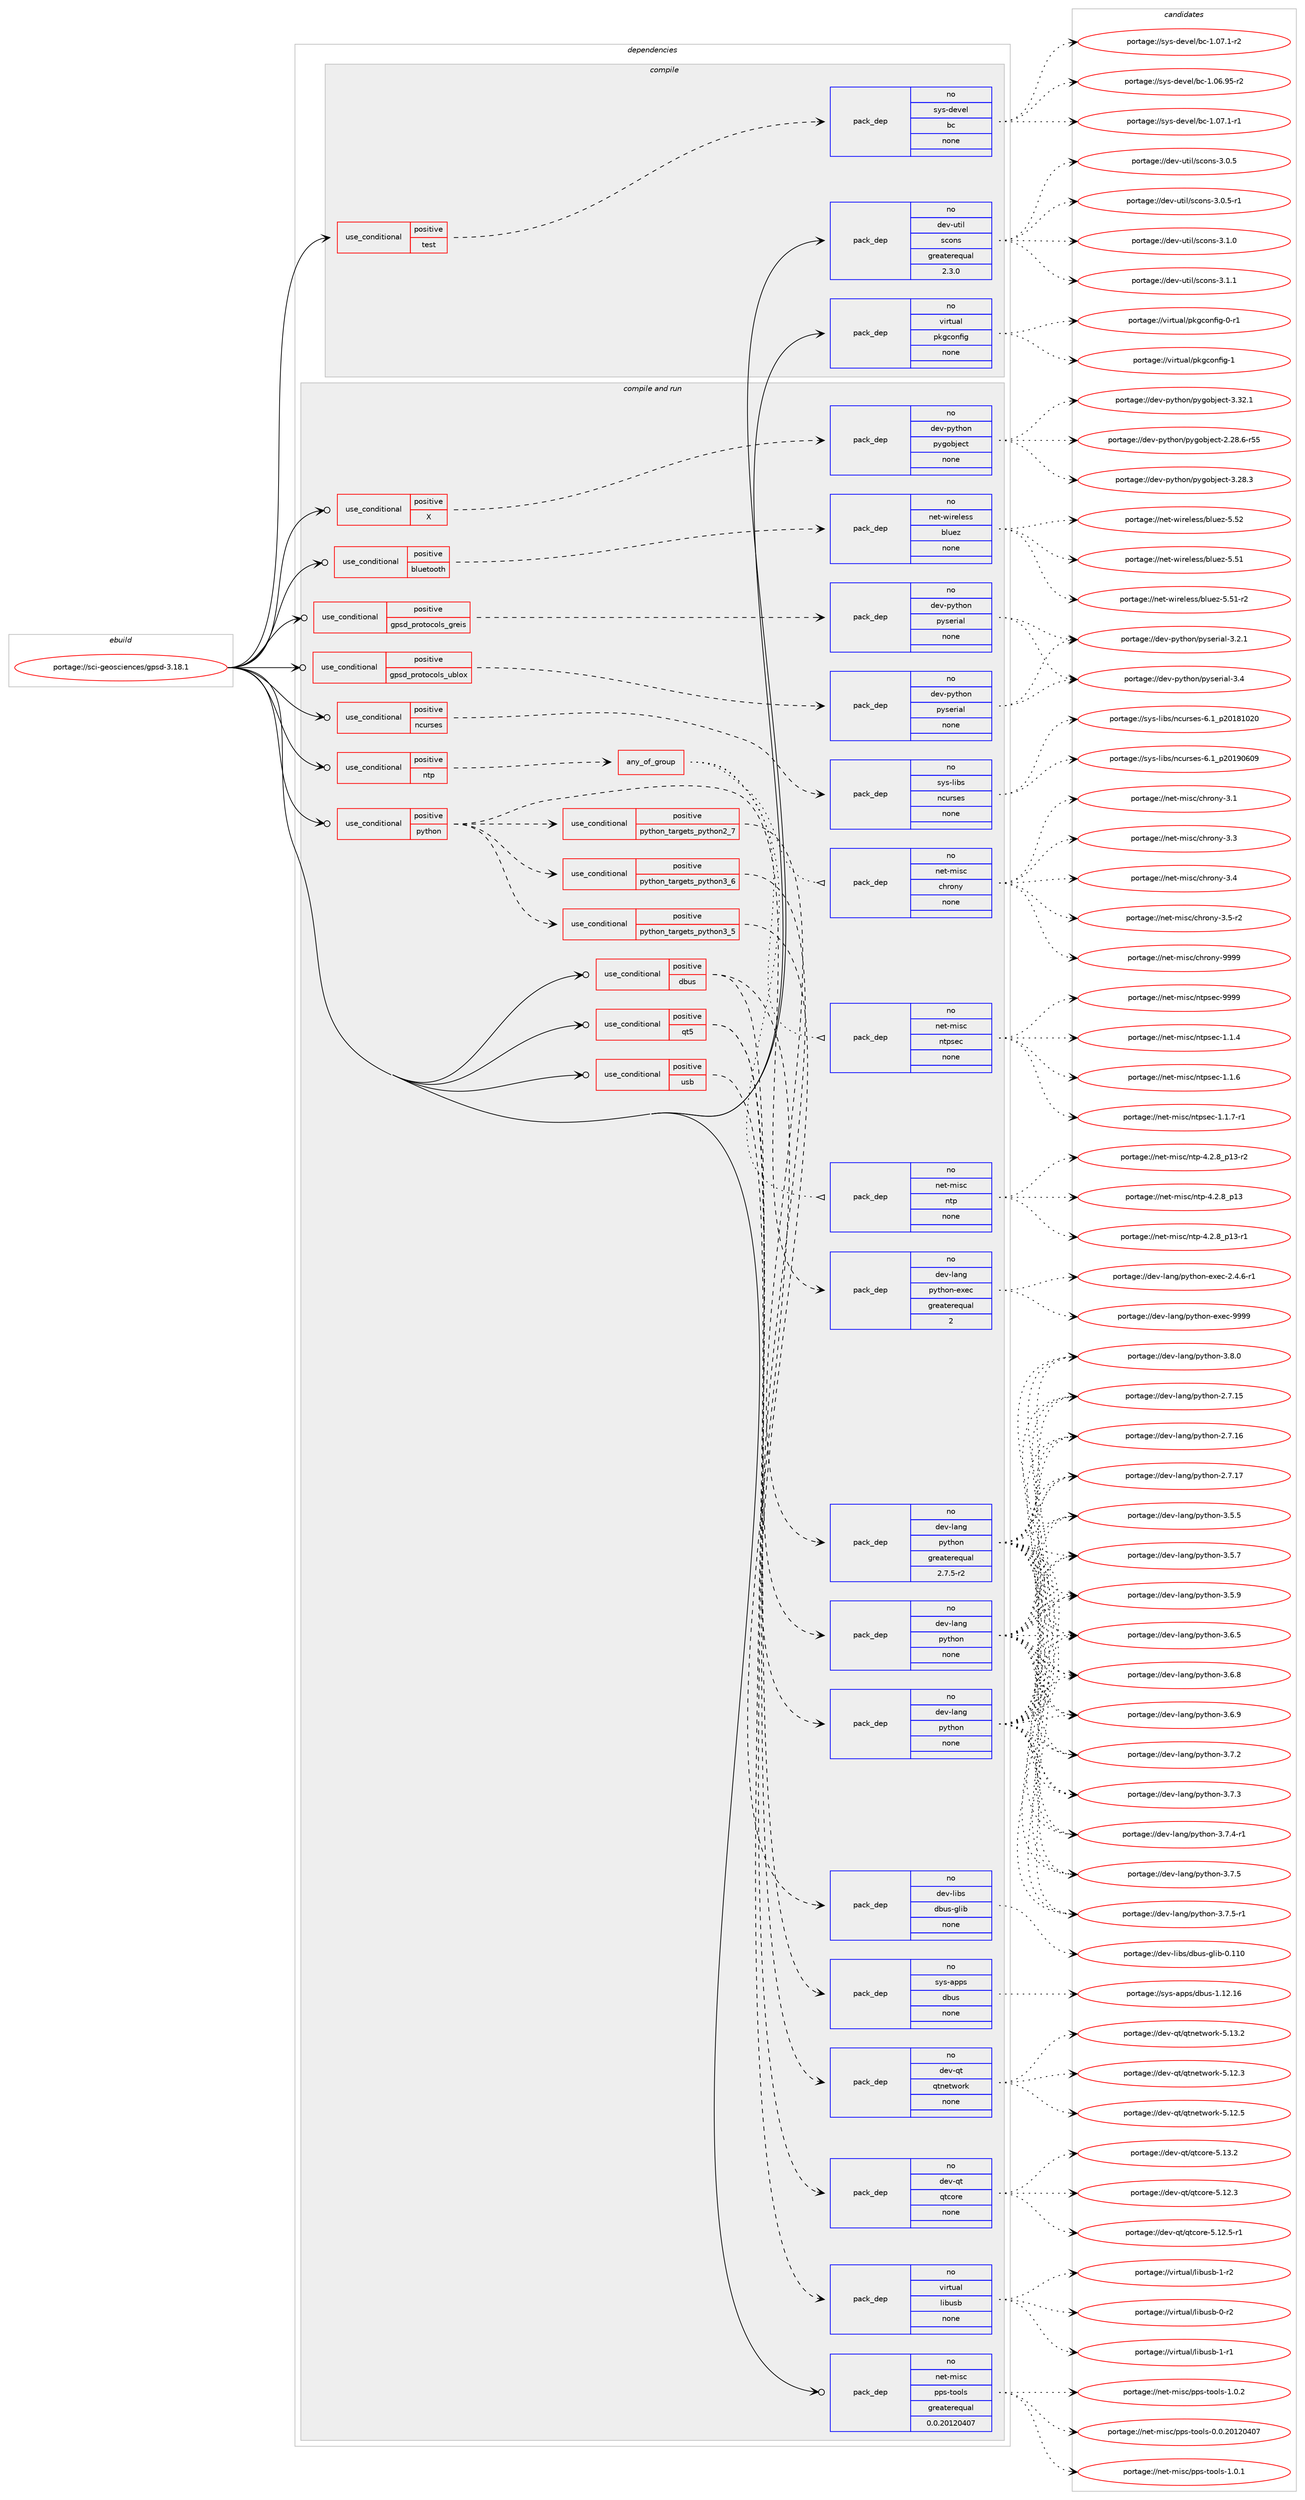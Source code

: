 digraph prolog {

# *************
# Graph options
# *************

newrank=true;
concentrate=true;
compound=true;
graph [rankdir=LR,fontname=Helvetica,fontsize=10,ranksep=1.5];#, ranksep=2.5, nodesep=0.2];
edge  [arrowhead=vee];
node  [fontname=Helvetica,fontsize=10];

# **********
# The ebuild
# **********

subgraph cluster_leftcol {
color=gray;
rank=same;
label=<<i>ebuild</i>>;
id [label="portage://sci-geosciences/gpsd-3.18.1", color=red, width=4, href="../sci-geosciences/gpsd-3.18.1.svg"];
}

# ****************
# The dependencies
# ****************

subgraph cluster_midcol {
color=gray;
label=<<i>dependencies</i>>;
subgraph cluster_compile {
fillcolor="#eeeeee";
style=filled;
label=<<i>compile</i>>;
subgraph cond95784 {
dependency386957 [label=<<TABLE BORDER="0" CELLBORDER="1" CELLSPACING="0" CELLPADDING="4"><TR><TD ROWSPAN="3" CELLPADDING="10">use_conditional</TD></TR><TR><TD>positive</TD></TR><TR><TD>test</TD></TR></TABLE>>, shape=none, color=red];
subgraph pack284604 {
dependency386958 [label=<<TABLE BORDER="0" CELLBORDER="1" CELLSPACING="0" CELLPADDING="4" WIDTH="220"><TR><TD ROWSPAN="6" CELLPADDING="30">pack_dep</TD></TR><TR><TD WIDTH="110">no</TD></TR><TR><TD>sys-devel</TD></TR><TR><TD>bc</TD></TR><TR><TD>none</TD></TR><TR><TD></TD></TR></TABLE>>, shape=none, color=blue];
}
dependency386957:e -> dependency386958:w [weight=20,style="dashed",arrowhead="vee"];
}
id:e -> dependency386957:w [weight=20,style="solid",arrowhead="vee"];
subgraph pack284605 {
dependency386959 [label=<<TABLE BORDER="0" CELLBORDER="1" CELLSPACING="0" CELLPADDING="4" WIDTH="220"><TR><TD ROWSPAN="6" CELLPADDING="30">pack_dep</TD></TR><TR><TD WIDTH="110">no</TD></TR><TR><TD>dev-util</TD></TR><TR><TD>scons</TD></TR><TR><TD>greaterequal</TD></TR><TR><TD>2.3.0</TD></TR></TABLE>>, shape=none, color=blue];
}
id:e -> dependency386959:w [weight=20,style="solid",arrowhead="vee"];
subgraph pack284606 {
dependency386960 [label=<<TABLE BORDER="0" CELLBORDER="1" CELLSPACING="0" CELLPADDING="4" WIDTH="220"><TR><TD ROWSPAN="6" CELLPADDING="30">pack_dep</TD></TR><TR><TD WIDTH="110">no</TD></TR><TR><TD>virtual</TD></TR><TR><TD>pkgconfig</TD></TR><TR><TD>none</TD></TR><TR><TD></TD></TR></TABLE>>, shape=none, color=blue];
}
id:e -> dependency386960:w [weight=20,style="solid",arrowhead="vee"];
}
subgraph cluster_compileandrun {
fillcolor="#eeeeee";
style=filled;
label=<<i>compile and run</i>>;
subgraph cond95785 {
dependency386961 [label=<<TABLE BORDER="0" CELLBORDER="1" CELLSPACING="0" CELLPADDING="4"><TR><TD ROWSPAN="3" CELLPADDING="10">use_conditional</TD></TR><TR><TD>positive</TD></TR><TR><TD>X</TD></TR></TABLE>>, shape=none, color=red];
subgraph pack284607 {
dependency386962 [label=<<TABLE BORDER="0" CELLBORDER="1" CELLSPACING="0" CELLPADDING="4" WIDTH="220"><TR><TD ROWSPAN="6" CELLPADDING="30">pack_dep</TD></TR><TR><TD WIDTH="110">no</TD></TR><TR><TD>dev-python</TD></TR><TR><TD>pygobject</TD></TR><TR><TD>none</TD></TR><TR><TD></TD></TR></TABLE>>, shape=none, color=blue];
}
dependency386961:e -> dependency386962:w [weight=20,style="dashed",arrowhead="vee"];
}
id:e -> dependency386961:w [weight=20,style="solid",arrowhead="odotvee"];
subgraph cond95786 {
dependency386963 [label=<<TABLE BORDER="0" CELLBORDER="1" CELLSPACING="0" CELLPADDING="4"><TR><TD ROWSPAN="3" CELLPADDING="10">use_conditional</TD></TR><TR><TD>positive</TD></TR><TR><TD>bluetooth</TD></TR></TABLE>>, shape=none, color=red];
subgraph pack284608 {
dependency386964 [label=<<TABLE BORDER="0" CELLBORDER="1" CELLSPACING="0" CELLPADDING="4" WIDTH="220"><TR><TD ROWSPAN="6" CELLPADDING="30">pack_dep</TD></TR><TR><TD WIDTH="110">no</TD></TR><TR><TD>net-wireless</TD></TR><TR><TD>bluez</TD></TR><TR><TD>none</TD></TR><TR><TD></TD></TR></TABLE>>, shape=none, color=blue];
}
dependency386963:e -> dependency386964:w [weight=20,style="dashed",arrowhead="vee"];
}
id:e -> dependency386963:w [weight=20,style="solid",arrowhead="odotvee"];
subgraph cond95787 {
dependency386965 [label=<<TABLE BORDER="0" CELLBORDER="1" CELLSPACING="0" CELLPADDING="4"><TR><TD ROWSPAN="3" CELLPADDING="10">use_conditional</TD></TR><TR><TD>positive</TD></TR><TR><TD>dbus</TD></TR></TABLE>>, shape=none, color=red];
subgraph pack284609 {
dependency386966 [label=<<TABLE BORDER="0" CELLBORDER="1" CELLSPACING="0" CELLPADDING="4" WIDTH="220"><TR><TD ROWSPAN="6" CELLPADDING="30">pack_dep</TD></TR><TR><TD WIDTH="110">no</TD></TR><TR><TD>sys-apps</TD></TR><TR><TD>dbus</TD></TR><TR><TD>none</TD></TR><TR><TD></TD></TR></TABLE>>, shape=none, color=blue];
}
dependency386965:e -> dependency386966:w [weight=20,style="dashed",arrowhead="vee"];
subgraph pack284610 {
dependency386967 [label=<<TABLE BORDER="0" CELLBORDER="1" CELLSPACING="0" CELLPADDING="4" WIDTH="220"><TR><TD ROWSPAN="6" CELLPADDING="30">pack_dep</TD></TR><TR><TD WIDTH="110">no</TD></TR><TR><TD>dev-libs</TD></TR><TR><TD>dbus-glib</TD></TR><TR><TD>none</TD></TR><TR><TD></TD></TR></TABLE>>, shape=none, color=blue];
}
dependency386965:e -> dependency386967:w [weight=20,style="dashed",arrowhead="vee"];
}
id:e -> dependency386965:w [weight=20,style="solid",arrowhead="odotvee"];
subgraph cond95788 {
dependency386968 [label=<<TABLE BORDER="0" CELLBORDER="1" CELLSPACING="0" CELLPADDING="4"><TR><TD ROWSPAN="3" CELLPADDING="10">use_conditional</TD></TR><TR><TD>positive</TD></TR><TR><TD>gpsd_protocols_greis</TD></TR></TABLE>>, shape=none, color=red];
subgraph pack284611 {
dependency386969 [label=<<TABLE BORDER="0" CELLBORDER="1" CELLSPACING="0" CELLPADDING="4" WIDTH="220"><TR><TD ROWSPAN="6" CELLPADDING="30">pack_dep</TD></TR><TR><TD WIDTH="110">no</TD></TR><TR><TD>dev-python</TD></TR><TR><TD>pyserial</TD></TR><TR><TD>none</TD></TR><TR><TD></TD></TR></TABLE>>, shape=none, color=blue];
}
dependency386968:e -> dependency386969:w [weight=20,style="dashed",arrowhead="vee"];
}
id:e -> dependency386968:w [weight=20,style="solid",arrowhead="odotvee"];
subgraph cond95789 {
dependency386970 [label=<<TABLE BORDER="0" CELLBORDER="1" CELLSPACING="0" CELLPADDING="4"><TR><TD ROWSPAN="3" CELLPADDING="10">use_conditional</TD></TR><TR><TD>positive</TD></TR><TR><TD>gpsd_protocols_ublox</TD></TR></TABLE>>, shape=none, color=red];
subgraph pack284612 {
dependency386971 [label=<<TABLE BORDER="0" CELLBORDER="1" CELLSPACING="0" CELLPADDING="4" WIDTH="220"><TR><TD ROWSPAN="6" CELLPADDING="30">pack_dep</TD></TR><TR><TD WIDTH="110">no</TD></TR><TR><TD>dev-python</TD></TR><TR><TD>pyserial</TD></TR><TR><TD>none</TD></TR><TR><TD></TD></TR></TABLE>>, shape=none, color=blue];
}
dependency386970:e -> dependency386971:w [weight=20,style="dashed",arrowhead="vee"];
}
id:e -> dependency386970:w [weight=20,style="solid",arrowhead="odotvee"];
subgraph cond95790 {
dependency386972 [label=<<TABLE BORDER="0" CELLBORDER="1" CELLSPACING="0" CELLPADDING="4"><TR><TD ROWSPAN="3" CELLPADDING="10">use_conditional</TD></TR><TR><TD>positive</TD></TR><TR><TD>ncurses</TD></TR></TABLE>>, shape=none, color=red];
subgraph pack284613 {
dependency386973 [label=<<TABLE BORDER="0" CELLBORDER="1" CELLSPACING="0" CELLPADDING="4" WIDTH="220"><TR><TD ROWSPAN="6" CELLPADDING="30">pack_dep</TD></TR><TR><TD WIDTH="110">no</TD></TR><TR><TD>sys-libs</TD></TR><TR><TD>ncurses</TD></TR><TR><TD>none</TD></TR><TR><TD></TD></TR></TABLE>>, shape=none, color=blue];
}
dependency386972:e -> dependency386973:w [weight=20,style="dashed",arrowhead="vee"];
}
id:e -> dependency386972:w [weight=20,style="solid",arrowhead="odotvee"];
subgraph cond95791 {
dependency386974 [label=<<TABLE BORDER="0" CELLBORDER="1" CELLSPACING="0" CELLPADDING="4"><TR><TD ROWSPAN="3" CELLPADDING="10">use_conditional</TD></TR><TR><TD>positive</TD></TR><TR><TD>ntp</TD></TR></TABLE>>, shape=none, color=red];
subgraph any6365 {
dependency386975 [label=<<TABLE BORDER="0" CELLBORDER="1" CELLSPACING="0" CELLPADDING="4"><TR><TD CELLPADDING="10">any_of_group</TD></TR></TABLE>>, shape=none, color=red];subgraph pack284614 {
dependency386976 [label=<<TABLE BORDER="0" CELLBORDER="1" CELLSPACING="0" CELLPADDING="4" WIDTH="220"><TR><TD ROWSPAN="6" CELLPADDING="30">pack_dep</TD></TR><TR><TD WIDTH="110">no</TD></TR><TR><TD>net-misc</TD></TR><TR><TD>ntp</TD></TR><TR><TD>none</TD></TR><TR><TD></TD></TR></TABLE>>, shape=none, color=blue];
}
dependency386975:e -> dependency386976:w [weight=20,style="dotted",arrowhead="oinv"];
subgraph pack284615 {
dependency386977 [label=<<TABLE BORDER="0" CELLBORDER="1" CELLSPACING="0" CELLPADDING="4" WIDTH="220"><TR><TD ROWSPAN="6" CELLPADDING="30">pack_dep</TD></TR><TR><TD WIDTH="110">no</TD></TR><TR><TD>net-misc</TD></TR><TR><TD>ntpsec</TD></TR><TR><TD>none</TD></TR><TR><TD></TD></TR></TABLE>>, shape=none, color=blue];
}
dependency386975:e -> dependency386977:w [weight=20,style="dotted",arrowhead="oinv"];
subgraph pack284616 {
dependency386978 [label=<<TABLE BORDER="0" CELLBORDER="1" CELLSPACING="0" CELLPADDING="4" WIDTH="220"><TR><TD ROWSPAN="6" CELLPADDING="30">pack_dep</TD></TR><TR><TD WIDTH="110">no</TD></TR><TR><TD>net-misc</TD></TR><TR><TD>chrony</TD></TR><TR><TD>none</TD></TR><TR><TD></TD></TR></TABLE>>, shape=none, color=blue];
}
dependency386975:e -> dependency386978:w [weight=20,style="dotted",arrowhead="oinv"];
}
dependency386974:e -> dependency386975:w [weight=20,style="dashed",arrowhead="vee"];
}
id:e -> dependency386974:w [weight=20,style="solid",arrowhead="odotvee"];
subgraph cond95792 {
dependency386979 [label=<<TABLE BORDER="0" CELLBORDER="1" CELLSPACING="0" CELLPADDING="4"><TR><TD ROWSPAN="3" CELLPADDING="10">use_conditional</TD></TR><TR><TD>positive</TD></TR><TR><TD>python</TD></TR></TABLE>>, shape=none, color=red];
subgraph cond95793 {
dependency386980 [label=<<TABLE BORDER="0" CELLBORDER="1" CELLSPACING="0" CELLPADDING="4"><TR><TD ROWSPAN="3" CELLPADDING="10">use_conditional</TD></TR><TR><TD>positive</TD></TR><TR><TD>python_targets_python2_7</TD></TR></TABLE>>, shape=none, color=red];
subgraph pack284617 {
dependency386981 [label=<<TABLE BORDER="0" CELLBORDER="1" CELLSPACING="0" CELLPADDING="4" WIDTH="220"><TR><TD ROWSPAN="6" CELLPADDING="30">pack_dep</TD></TR><TR><TD WIDTH="110">no</TD></TR><TR><TD>dev-lang</TD></TR><TR><TD>python</TD></TR><TR><TD>greaterequal</TD></TR><TR><TD>2.7.5-r2</TD></TR></TABLE>>, shape=none, color=blue];
}
dependency386980:e -> dependency386981:w [weight=20,style="dashed",arrowhead="vee"];
}
dependency386979:e -> dependency386980:w [weight=20,style="dashed",arrowhead="vee"];
subgraph cond95794 {
dependency386982 [label=<<TABLE BORDER="0" CELLBORDER="1" CELLSPACING="0" CELLPADDING="4"><TR><TD ROWSPAN="3" CELLPADDING="10">use_conditional</TD></TR><TR><TD>positive</TD></TR><TR><TD>python_targets_python3_5</TD></TR></TABLE>>, shape=none, color=red];
subgraph pack284618 {
dependency386983 [label=<<TABLE BORDER="0" CELLBORDER="1" CELLSPACING="0" CELLPADDING="4" WIDTH="220"><TR><TD ROWSPAN="6" CELLPADDING="30">pack_dep</TD></TR><TR><TD WIDTH="110">no</TD></TR><TR><TD>dev-lang</TD></TR><TR><TD>python</TD></TR><TR><TD>none</TD></TR><TR><TD></TD></TR></TABLE>>, shape=none, color=blue];
}
dependency386982:e -> dependency386983:w [weight=20,style="dashed",arrowhead="vee"];
}
dependency386979:e -> dependency386982:w [weight=20,style="dashed",arrowhead="vee"];
subgraph cond95795 {
dependency386984 [label=<<TABLE BORDER="0" CELLBORDER="1" CELLSPACING="0" CELLPADDING="4"><TR><TD ROWSPAN="3" CELLPADDING="10">use_conditional</TD></TR><TR><TD>positive</TD></TR><TR><TD>python_targets_python3_6</TD></TR></TABLE>>, shape=none, color=red];
subgraph pack284619 {
dependency386985 [label=<<TABLE BORDER="0" CELLBORDER="1" CELLSPACING="0" CELLPADDING="4" WIDTH="220"><TR><TD ROWSPAN="6" CELLPADDING="30">pack_dep</TD></TR><TR><TD WIDTH="110">no</TD></TR><TR><TD>dev-lang</TD></TR><TR><TD>python</TD></TR><TR><TD>none</TD></TR><TR><TD></TD></TR></TABLE>>, shape=none, color=blue];
}
dependency386984:e -> dependency386985:w [weight=20,style="dashed",arrowhead="vee"];
}
dependency386979:e -> dependency386984:w [weight=20,style="dashed",arrowhead="vee"];
subgraph pack284620 {
dependency386986 [label=<<TABLE BORDER="0" CELLBORDER="1" CELLSPACING="0" CELLPADDING="4" WIDTH="220"><TR><TD ROWSPAN="6" CELLPADDING="30">pack_dep</TD></TR><TR><TD WIDTH="110">no</TD></TR><TR><TD>dev-lang</TD></TR><TR><TD>python-exec</TD></TR><TR><TD>greaterequal</TD></TR><TR><TD>2</TD></TR></TABLE>>, shape=none, color=blue];
}
dependency386979:e -> dependency386986:w [weight=20,style="dashed",arrowhead="vee"];
}
id:e -> dependency386979:w [weight=20,style="solid",arrowhead="odotvee"];
subgraph cond95796 {
dependency386987 [label=<<TABLE BORDER="0" CELLBORDER="1" CELLSPACING="0" CELLPADDING="4"><TR><TD ROWSPAN="3" CELLPADDING="10">use_conditional</TD></TR><TR><TD>positive</TD></TR><TR><TD>qt5</TD></TR></TABLE>>, shape=none, color=red];
subgraph pack284621 {
dependency386988 [label=<<TABLE BORDER="0" CELLBORDER="1" CELLSPACING="0" CELLPADDING="4" WIDTH="220"><TR><TD ROWSPAN="6" CELLPADDING="30">pack_dep</TD></TR><TR><TD WIDTH="110">no</TD></TR><TR><TD>dev-qt</TD></TR><TR><TD>qtcore</TD></TR><TR><TD>none</TD></TR><TR><TD></TD></TR></TABLE>>, shape=none, color=blue];
}
dependency386987:e -> dependency386988:w [weight=20,style="dashed",arrowhead="vee"];
subgraph pack284622 {
dependency386989 [label=<<TABLE BORDER="0" CELLBORDER="1" CELLSPACING="0" CELLPADDING="4" WIDTH="220"><TR><TD ROWSPAN="6" CELLPADDING="30">pack_dep</TD></TR><TR><TD WIDTH="110">no</TD></TR><TR><TD>dev-qt</TD></TR><TR><TD>qtnetwork</TD></TR><TR><TD>none</TD></TR><TR><TD></TD></TR></TABLE>>, shape=none, color=blue];
}
dependency386987:e -> dependency386989:w [weight=20,style="dashed",arrowhead="vee"];
}
id:e -> dependency386987:w [weight=20,style="solid",arrowhead="odotvee"];
subgraph cond95797 {
dependency386990 [label=<<TABLE BORDER="0" CELLBORDER="1" CELLSPACING="0" CELLPADDING="4"><TR><TD ROWSPAN="3" CELLPADDING="10">use_conditional</TD></TR><TR><TD>positive</TD></TR><TR><TD>usb</TD></TR></TABLE>>, shape=none, color=red];
subgraph pack284623 {
dependency386991 [label=<<TABLE BORDER="0" CELLBORDER="1" CELLSPACING="0" CELLPADDING="4" WIDTH="220"><TR><TD ROWSPAN="6" CELLPADDING="30">pack_dep</TD></TR><TR><TD WIDTH="110">no</TD></TR><TR><TD>virtual</TD></TR><TR><TD>libusb</TD></TR><TR><TD>none</TD></TR><TR><TD></TD></TR></TABLE>>, shape=none, color=blue];
}
dependency386990:e -> dependency386991:w [weight=20,style="dashed",arrowhead="vee"];
}
id:e -> dependency386990:w [weight=20,style="solid",arrowhead="odotvee"];
subgraph pack284624 {
dependency386992 [label=<<TABLE BORDER="0" CELLBORDER="1" CELLSPACING="0" CELLPADDING="4" WIDTH="220"><TR><TD ROWSPAN="6" CELLPADDING="30">pack_dep</TD></TR><TR><TD WIDTH="110">no</TD></TR><TR><TD>net-misc</TD></TR><TR><TD>pps-tools</TD></TR><TR><TD>greaterequal</TD></TR><TR><TD>0.0.20120407</TD></TR></TABLE>>, shape=none, color=blue];
}
id:e -> dependency386992:w [weight=20,style="solid",arrowhead="odotvee"];
}
subgraph cluster_run {
fillcolor="#eeeeee";
style=filled;
label=<<i>run</i>>;
}
}

# **************
# The candidates
# **************

subgraph cluster_choices {
rank=same;
color=gray;
label=<<i>candidates</i>>;

subgraph choice284604 {
color=black;
nodesep=1;
choiceportage1151211154510010111810110847989945494648544657534511450 [label="portage://sys-devel/bc-1.06.95-r2", color=red, width=4,href="../sys-devel/bc-1.06.95-r2.svg"];
choiceportage11512111545100101118101108479899454946485546494511449 [label="portage://sys-devel/bc-1.07.1-r1", color=red, width=4,href="../sys-devel/bc-1.07.1-r1.svg"];
choiceportage11512111545100101118101108479899454946485546494511450 [label="portage://sys-devel/bc-1.07.1-r2", color=red, width=4,href="../sys-devel/bc-1.07.1-r2.svg"];
dependency386958:e -> choiceportage1151211154510010111810110847989945494648544657534511450:w [style=dotted,weight="100"];
dependency386958:e -> choiceportage11512111545100101118101108479899454946485546494511449:w [style=dotted,weight="100"];
dependency386958:e -> choiceportage11512111545100101118101108479899454946485546494511450:w [style=dotted,weight="100"];
}
subgraph choice284605 {
color=black;
nodesep=1;
choiceportage100101118451171161051084711599111110115455146484653 [label="portage://dev-util/scons-3.0.5", color=red, width=4,href="../dev-util/scons-3.0.5.svg"];
choiceportage1001011184511711610510847115991111101154551464846534511449 [label="portage://dev-util/scons-3.0.5-r1", color=red, width=4,href="../dev-util/scons-3.0.5-r1.svg"];
choiceportage100101118451171161051084711599111110115455146494648 [label="portage://dev-util/scons-3.1.0", color=red, width=4,href="../dev-util/scons-3.1.0.svg"];
choiceportage100101118451171161051084711599111110115455146494649 [label="portage://dev-util/scons-3.1.1", color=red, width=4,href="../dev-util/scons-3.1.1.svg"];
dependency386959:e -> choiceportage100101118451171161051084711599111110115455146484653:w [style=dotted,weight="100"];
dependency386959:e -> choiceportage1001011184511711610510847115991111101154551464846534511449:w [style=dotted,weight="100"];
dependency386959:e -> choiceportage100101118451171161051084711599111110115455146494648:w [style=dotted,weight="100"];
dependency386959:e -> choiceportage100101118451171161051084711599111110115455146494649:w [style=dotted,weight="100"];
}
subgraph choice284606 {
color=black;
nodesep=1;
choiceportage11810511411611797108471121071039911111010210510345484511449 [label="portage://virtual/pkgconfig-0-r1", color=red, width=4,href="../virtual/pkgconfig-0-r1.svg"];
choiceportage1181051141161179710847112107103991111101021051034549 [label="portage://virtual/pkgconfig-1", color=red, width=4,href="../virtual/pkgconfig-1.svg"];
dependency386960:e -> choiceportage11810511411611797108471121071039911111010210510345484511449:w [style=dotted,weight="100"];
dependency386960:e -> choiceportage1181051141161179710847112107103991111101021051034549:w [style=dotted,weight="100"];
}
subgraph choice284607 {
color=black;
nodesep=1;
choiceportage1001011184511212111610411111047112121103111981061019911645504650564654451145353 [label="portage://dev-python/pygobject-2.28.6-r55", color=red, width=4,href="../dev-python/pygobject-2.28.6-r55.svg"];
choiceportage1001011184511212111610411111047112121103111981061019911645514650564651 [label="portage://dev-python/pygobject-3.28.3", color=red, width=4,href="../dev-python/pygobject-3.28.3.svg"];
choiceportage1001011184511212111610411111047112121103111981061019911645514651504649 [label="portage://dev-python/pygobject-3.32.1", color=red, width=4,href="../dev-python/pygobject-3.32.1.svg"];
dependency386962:e -> choiceportage1001011184511212111610411111047112121103111981061019911645504650564654451145353:w [style=dotted,weight="100"];
dependency386962:e -> choiceportage1001011184511212111610411111047112121103111981061019911645514650564651:w [style=dotted,weight="100"];
dependency386962:e -> choiceportage1001011184511212111610411111047112121103111981061019911645514651504649:w [style=dotted,weight="100"];
}
subgraph choice284608 {
color=black;
nodesep=1;
choiceportage1101011164511910511410110810111511547981081171011224553465349 [label="portage://net-wireless/bluez-5.51", color=red, width=4,href="../net-wireless/bluez-5.51.svg"];
choiceportage11010111645119105114101108101115115479810811710112245534653494511450 [label="portage://net-wireless/bluez-5.51-r2", color=red, width=4,href="../net-wireless/bluez-5.51-r2.svg"];
choiceportage1101011164511910511410110810111511547981081171011224553465350 [label="portage://net-wireless/bluez-5.52", color=red, width=4,href="../net-wireless/bluez-5.52.svg"];
dependency386964:e -> choiceportage1101011164511910511410110810111511547981081171011224553465349:w [style=dotted,weight="100"];
dependency386964:e -> choiceportage11010111645119105114101108101115115479810811710112245534653494511450:w [style=dotted,weight="100"];
dependency386964:e -> choiceportage1101011164511910511410110810111511547981081171011224553465350:w [style=dotted,weight="100"];
}
subgraph choice284609 {
color=black;
nodesep=1;
choiceportage115121115459711211211547100981171154549464950464954 [label="portage://sys-apps/dbus-1.12.16", color=red, width=4,href="../sys-apps/dbus-1.12.16.svg"];
dependency386966:e -> choiceportage115121115459711211211547100981171154549464950464954:w [style=dotted,weight="100"];
}
subgraph choice284610 {
color=black;
nodesep=1;
choiceportage100101118451081059811547100981171154510310810598454846494948 [label="portage://dev-libs/dbus-glib-0.110", color=red, width=4,href="../dev-libs/dbus-glib-0.110.svg"];
dependency386967:e -> choiceportage100101118451081059811547100981171154510310810598454846494948:w [style=dotted,weight="100"];
}
subgraph choice284611 {
color=black;
nodesep=1;
choiceportage100101118451121211161041111104711212111510111410597108455146504649 [label="portage://dev-python/pyserial-3.2.1", color=red, width=4,href="../dev-python/pyserial-3.2.1.svg"];
choiceportage10010111845112121116104111110471121211151011141059710845514652 [label="portage://dev-python/pyserial-3.4", color=red, width=4,href="../dev-python/pyserial-3.4.svg"];
dependency386969:e -> choiceportage100101118451121211161041111104711212111510111410597108455146504649:w [style=dotted,weight="100"];
dependency386969:e -> choiceportage10010111845112121116104111110471121211151011141059710845514652:w [style=dotted,weight="100"];
}
subgraph choice284612 {
color=black;
nodesep=1;
choiceportage100101118451121211161041111104711212111510111410597108455146504649 [label="portage://dev-python/pyserial-3.2.1", color=red, width=4,href="../dev-python/pyserial-3.2.1.svg"];
choiceportage10010111845112121116104111110471121211151011141059710845514652 [label="portage://dev-python/pyserial-3.4", color=red, width=4,href="../dev-python/pyserial-3.4.svg"];
dependency386971:e -> choiceportage100101118451121211161041111104711212111510111410597108455146504649:w [style=dotted,weight="100"];
dependency386971:e -> choiceportage10010111845112121116104111110471121211151011141059710845514652:w [style=dotted,weight="100"];
}
subgraph choice284613 {
color=black;
nodesep=1;
choiceportage1151211154510810598115471109911711411510111545544649951125048495649485048 [label="portage://sys-libs/ncurses-6.1_p20181020", color=red, width=4,href="../sys-libs/ncurses-6.1_p20181020.svg"];
choiceportage1151211154510810598115471109911711411510111545544649951125048495748544857 [label="portage://sys-libs/ncurses-6.1_p20190609", color=red, width=4,href="../sys-libs/ncurses-6.1_p20190609.svg"];
dependency386973:e -> choiceportage1151211154510810598115471109911711411510111545544649951125048495649485048:w [style=dotted,weight="100"];
dependency386973:e -> choiceportage1151211154510810598115471109911711411510111545544649951125048495748544857:w [style=dotted,weight="100"];
}
subgraph choice284614 {
color=black;
nodesep=1;
choiceportage110101116451091051159947110116112455246504656951124951 [label="portage://net-misc/ntp-4.2.8_p13", color=red, width=4,href="../net-misc/ntp-4.2.8_p13.svg"];
choiceportage1101011164510910511599471101161124552465046569511249514511449 [label="portage://net-misc/ntp-4.2.8_p13-r1", color=red, width=4,href="../net-misc/ntp-4.2.8_p13-r1.svg"];
choiceportage1101011164510910511599471101161124552465046569511249514511450 [label="portage://net-misc/ntp-4.2.8_p13-r2", color=red, width=4,href="../net-misc/ntp-4.2.8_p13-r2.svg"];
dependency386976:e -> choiceportage110101116451091051159947110116112455246504656951124951:w [style=dotted,weight="100"];
dependency386976:e -> choiceportage1101011164510910511599471101161124552465046569511249514511449:w [style=dotted,weight="100"];
dependency386976:e -> choiceportage1101011164510910511599471101161124552465046569511249514511450:w [style=dotted,weight="100"];
}
subgraph choice284615 {
color=black;
nodesep=1;
choiceportage11010111645109105115994711011611211510199454946494652 [label="portage://net-misc/ntpsec-1.1.4", color=red, width=4,href="../net-misc/ntpsec-1.1.4.svg"];
choiceportage11010111645109105115994711011611211510199454946494654 [label="portage://net-misc/ntpsec-1.1.6", color=red, width=4,href="../net-misc/ntpsec-1.1.6.svg"];
choiceportage110101116451091051159947110116112115101994549464946554511449 [label="portage://net-misc/ntpsec-1.1.7-r1", color=red, width=4,href="../net-misc/ntpsec-1.1.7-r1.svg"];
choiceportage110101116451091051159947110116112115101994557575757 [label="portage://net-misc/ntpsec-9999", color=red, width=4,href="../net-misc/ntpsec-9999.svg"];
dependency386977:e -> choiceportage11010111645109105115994711011611211510199454946494652:w [style=dotted,weight="100"];
dependency386977:e -> choiceportage11010111645109105115994711011611211510199454946494654:w [style=dotted,weight="100"];
dependency386977:e -> choiceportage110101116451091051159947110116112115101994549464946554511449:w [style=dotted,weight="100"];
dependency386977:e -> choiceportage110101116451091051159947110116112115101994557575757:w [style=dotted,weight="100"];
}
subgraph choice284616 {
color=black;
nodesep=1;
choiceportage1101011164510910511599479910411411111012145514649 [label="portage://net-misc/chrony-3.1", color=red, width=4,href="../net-misc/chrony-3.1.svg"];
choiceportage1101011164510910511599479910411411111012145514651 [label="portage://net-misc/chrony-3.3", color=red, width=4,href="../net-misc/chrony-3.3.svg"];
choiceportage1101011164510910511599479910411411111012145514652 [label="portage://net-misc/chrony-3.4", color=red, width=4,href="../net-misc/chrony-3.4.svg"];
choiceportage11010111645109105115994799104114111110121455146534511450 [label="portage://net-misc/chrony-3.5-r2", color=red, width=4,href="../net-misc/chrony-3.5-r2.svg"];
choiceportage110101116451091051159947991041141111101214557575757 [label="portage://net-misc/chrony-9999", color=red, width=4,href="../net-misc/chrony-9999.svg"];
dependency386978:e -> choiceportage1101011164510910511599479910411411111012145514649:w [style=dotted,weight="100"];
dependency386978:e -> choiceportage1101011164510910511599479910411411111012145514651:w [style=dotted,weight="100"];
dependency386978:e -> choiceportage1101011164510910511599479910411411111012145514652:w [style=dotted,weight="100"];
dependency386978:e -> choiceportage11010111645109105115994799104114111110121455146534511450:w [style=dotted,weight="100"];
dependency386978:e -> choiceportage110101116451091051159947991041141111101214557575757:w [style=dotted,weight="100"];
}
subgraph choice284617 {
color=black;
nodesep=1;
choiceportage10010111845108971101034711212111610411111045504655464953 [label="portage://dev-lang/python-2.7.15", color=red, width=4,href="../dev-lang/python-2.7.15.svg"];
choiceportage10010111845108971101034711212111610411111045504655464954 [label="portage://dev-lang/python-2.7.16", color=red, width=4,href="../dev-lang/python-2.7.16.svg"];
choiceportage10010111845108971101034711212111610411111045504655464955 [label="portage://dev-lang/python-2.7.17", color=red, width=4,href="../dev-lang/python-2.7.17.svg"];
choiceportage100101118451089711010347112121116104111110455146534653 [label="portage://dev-lang/python-3.5.5", color=red, width=4,href="../dev-lang/python-3.5.5.svg"];
choiceportage100101118451089711010347112121116104111110455146534655 [label="portage://dev-lang/python-3.5.7", color=red, width=4,href="../dev-lang/python-3.5.7.svg"];
choiceportage100101118451089711010347112121116104111110455146534657 [label="portage://dev-lang/python-3.5.9", color=red, width=4,href="../dev-lang/python-3.5.9.svg"];
choiceportage100101118451089711010347112121116104111110455146544653 [label="portage://dev-lang/python-3.6.5", color=red, width=4,href="../dev-lang/python-3.6.5.svg"];
choiceportage100101118451089711010347112121116104111110455146544656 [label="portage://dev-lang/python-3.6.8", color=red, width=4,href="../dev-lang/python-3.6.8.svg"];
choiceportage100101118451089711010347112121116104111110455146544657 [label="portage://dev-lang/python-3.6.9", color=red, width=4,href="../dev-lang/python-3.6.9.svg"];
choiceportage100101118451089711010347112121116104111110455146554650 [label="portage://dev-lang/python-3.7.2", color=red, width=4,href="../dev-lang/python-3.7.2.svg"];
choiceportage100101118451089711010347112121116104111110455146554651 [label="portage://dev-lang/python-3.7.3", color=red, width=4,href="../dev-lang/python-3.7.3.svg"];
choiceportage1001011184510897110103471121211161041111104551465546524511449 [label="portage://dev-lang/python-3.7.4-r1", color=red, width=4,href="../dev-lang/python-3.7.4-r1.svg"];
choiceportage100101118451089711010347112121116104111110455146554653 [label="portage://dev-lang/python-3.7.5", color=red, width=4,href="../dev-lang/python-3.7.5.svg"];
choiceportage1001011184510897110103471121211161041111104551465546534511449 [label="portage://dev-lang/python-3.7.5-r1", color=red, width=4,href="../dev-lang/python-3.7.5-r1.svg"];
choiceportage100101118451089711010347112121116104111110455146564648 [label="portage://dev-lang/python-3.8.0", color=red, width=4,href="../dev-lang/python-3.8.0.svg"];
dependency386981:e -> choiceportage10010111845108971101034711212111610411111045504655464953:w [style=dotted,weight="100"];
dependency386981:e -> choiceportage10010111845108971101034711212111610411111045504655464954:w [style=dotted,weight="100"];
dependency386981:e -> choiceportage10010111845108971101034711212111610411111045504655464955:w [style=dotted,weight="100"];
dependency386981:e -> choiceportage100101118451089711010347112121116104111110455146534653:w [style=dotted,weight="100"];
dependency386981:e -> choiceportage100101118451089711010347112121116104111110455146534655:w [style=dotted,weight="100"];
dependency386981:e -> choiceportage100101118451089711010347112121116104111110455146534657:w [style=dotted,weight="100"];
dependency386981:e -> choiceportage100101118451089711010347112121116104111110455146544653:w [style=dotted,weight="100"];
dependency386981:e -> choiceportage100101118451089711010347112121116104111110455146544656:w [style=dotted,weight="100"];
dependency386981:e -> choiceportage100101118451089711010347112121116104111110455146544657:w [style=dotted,weight="100"];
dependency386981:e -> choiceportage100101118451089711010347112121116104111110455146554650:w [style=dotted,weight="100"];
dependency386981:e -> choiceportage100101118451089711010347112121116104111110455146554651:w [style=dotted,weight="100"];
dependency386981:e -> choiceportage1001011184510897110103471121211161041111104551465546524511449:w [style=dotted,weight="100"];
dependency386981:e -> choiceportage100101118451089711010347112121116104111110455146554653:w [style=dotted,weight="100"];
dependency386981:e -> choiceportage1001011184510897110103471121211161041111104551465546534511449:w [style=dotted,weight="100"];
dependency386981:e -> choiceportage100101118451089711010347112121116104111110455146564648:w [style=dotted,weight="100"];
}
subgraph choice284618 {
color=black;
nodesep=1;
choiceportage10010111845108971101034711212111610411111045504655464953 [label="portage://dev-lang/python-2.7.15", color=red, width=4,href="../dev-lang/python-2.7.15.svg"];
choiceportage10010111845108971101034711212111610411111045504655464954 [label="portage://dev-lang/python-2.7.16", color=red, width=4,href="../dev-lang/python-2.7.16.svg"];
choiceportage10010111845108971101034711212111610411111045504655464955 [label="portage://dev-lang/python-2.7.17", color=red, width=4,href="../dev-lang/python-2.7.17.svg"];
choiceportage100101118451089711010347112121116104111110455146534653 [label="portage://dev-lang/python-3.5.5", color=red, width=4,href="../dev-lang/python-3.5.5.svg"];
choiceportage100101118451089711010347112121116104111110455146534655 [label="portage://dev-lang/python-3.5.7", color=red, width=4,href="../dev-lang/python-3.5.7.svg"];
choiceportage100101118451089711010347112121116104111110455146534657 [label="portage://dev-lang/python-3.5.9", color=red, width=4,href="../dev-lang/python-3.5.9.svg"];
choiceportage100101118451089711010347112121116104111110455146544653 [label="portage://dev-lang/python-3.6.5", color=red, width=4,href="../dev-lang/python-3.6.5.svg"];
choiceportage100101118451089711010347112121116104111110455146544656 [label="portage://dev-lang/python-3.6.8", color=red, width=4,href="../dev-lang/python-3.6.8.svg"];
choiceportage100101118451089711010347112121116104111110455146544657 [label="portage://dev-lang/python-3.6.9", color=red, width=4,href="../dev-lang/python-3.6.9.svg"];
choiceportage100101118451089711010347112121116104111110455146554650 [label="portage://dev-lang/python-3.7.2", color=red, width=4,href="../dev-lang/python-3.7.2.svg"];
choiceportage100101118451089711010347112121116104111110455146554651 [label="portage://dev-lang/python-3.7.3", color=red, width=4,href="../dev-lang/python-3.7.3.svg"];
choiceportage1001011184510897110103471121211161041111104551465546524511449 [label="portage://dev-lang/python-3.7.4-r1", color=red, width=4,href="../dev-lang/python-3.7.4-r1.svg"];
choiceportage100101118451089711010347112121116104111110455146554653 [label="portage://dev-lang/python-3.7.5", color=red, width=4,href="../dev-lang/python-3.7.5.svg"];
choiceportage1001011184510897110103471121211161041111104551465546534511449 [label="portage://dev-lang/python-3.7.5-r1", color=red, width=4,href="../dev-lang/python-3.7.5-r1.svg"];
choiceportage100101118451089711010347112121116104111110455146564648 [label="portage://dev-lang/python-3.8.0", color=red, width=4,href="../dev-lang/python-3.8.0.svg"];
dependency386983:e -> choiceportage10010111845108971101034711212111610411111045504655464953:w [style=dotted,weight="100"];
dependency386983:e -> choiceportage10010111845108971101034711212111610411111045504655464954:w [style=dotted,weight="100"];
dependency386983:e -> choiceportage10010111845108971101034711212111610411111045504655464955:w [style=dotted,weight="100"];
dependency386983:e -> choiceportage100101118451089711010347112121116104111110455146534653:w [style=dotted,weight="100"];
dependency386983:e -> choiceportage100101118451089711010347112121116104111110455146534655:w [style=dotted,weight="100"];
dependency386983:e -> choiceportage100101118451089711010347112121116104111110455146534657:w [style=dotted,weight="100"];
dependency386983:e -> choiceportage100101118451089711010347112121116104111110455146544653:w [style=dotted,weight="100"];
dependency386983:e -> choiceportage100101118451089711010347112121116104111110455146544656:w [style=dotted,weight="100"];
dependency386983:e -> choiceportage100101118451089711010347112121116104111110455146544657:w [style=dotted,weight="100"];
dependency386983:e -> choiceportage100101118451089711010347112121116104111110455146554650:w [style=dotted,weight="100"];
dependency386983:e -> choiceportage100101118451089711010347112121116104111110455146554651:w [style=dotted,weight="100"];
dependency386983:e -> choiceportage1001011184510897110103471121211161041111104551465546524511449:w [style=dotted,weight="100"];
dependency386983:e -> choiceportage100101118451089711010347112121116104111110455146554653:w [style=dotted,weight="100"];
dependency386983:e -> choiceportage1001011184510897110103471121211161041111104551465546534511449:w [style=dotted,weight="100"];
dependency386983:e -> choiceportage100101118451089711010347112121116104111110455146564648:w [style=dotted,weight="100"];
}
subgraph choice284619 {
color=black;
nodesep=1;
choiceportage10010111845108971101034711212111610411111045504655464953 [label="portage://dev-lang/python-2.7.15", color=red, width=4,href="../dev-lang/python-2.7.15.svg"];
choiceportage10010111845108971101034711212111610411111045504655464954 [label="portage://dev-lang/python-2.7.16", color=red, width=4,href="../dev-lang/python-2.7.16.svg"];
choiceportage10010111845108971101034711212111610411111045504655464955 [label="portage://dev-lang/python-2.7.17", color=red, width=4,href="../dev-lang/python-2.7.17.svg"];
choiceportage100101118451089711010347112121116104111110455146534653 [label="portage://dev-lang/python-3.5.5", color=red, width=4,href="../dev-lang/python-3.5.5.svg"];
choiceportage100101118451089711010347112121116104111110455146534655 [label="portage://dev-lang/python-3.5.7", color=red, width=4,href="../dev-lang/python-3.5.7.svg"];
choiceportage100101118451089711010347112121116104111110455146534657 [label="portage://dev-lang/python-3.5.9", color=red, width=4,href="../dev-lang/python-3.5.9.svg"];
choiceportage100101118451089711010347112121116104111110455146544653 [label="portage://dev-lang/python-3.6.5", color=red, width=4,href="../dev-lang/python-3.6.5.svg"];
choiceportage100101118451089711010347112121116104111110455146544656 [label="portage://dev-lang/python-3.6.8", color=red, width=4,href="../dev-lang/python-3.6.8.svg"];
choiceportage100101118451089711010347112121116104111110455146544657 [label="portage://dev-lang/python-3.6.9", color=red, width=4,href="../dev-lang/python-3.6.9.svg"];
choiceportage100101118451089711010347112121116104111110455146554650 [label="portage://dev-lang/python-3.7.2", color=red, width=4,href="../dev-lang/python-3.7.2.svg"];
choiceportage100101118451089711010347112121116104111110455146554651 [label="portage://dev-lang/python-3.7.3", color=red, width=4,href="../dev-lang/python-3.7.3.svg"];
choiceportage1001011184510897110103471121211161041111104551465546524511449 [label="portage://dev-lang/python-3.7.4-r1", color=red, width=4,href="../dev-lang/python-3.7.4-r1.svg"];
choiceportage100101118451089711010347112121116104111110455146554653 [label="portage://dev-lang/python-3.7.5", color=red, width=4,href="../dev-lang/python-3.7.5.svg"];
choiceportage1001011184510897110103471121211161041111104551465546534511449 [label="portage://dev-lang/python-3.7.5-r1", color=red, width=4,href="../dev-lang/python-3.7.5-r1.svg"];
choiceportage100101118451089711010347112121116104111110455146564648 [label="portage://dev-lang/python-3.8.0", color=red, width=4,href="../dev-lang/python-3.8.0.svg"];
dependency386985:e -> choiceportage10010111845108971101034711212111610411111045504655464953:w [style=dotted,weight="100"];
dependency386985:e -> choiceportage10010111845108971101034711212111610411111045504655464954:w [style=dotted,weight="100"];
dependency386985:e -> choiceportage10010111845108971101034711212111610411111045504655464955:w [style=dotted,weight="100"];
dependency386985:e -> choiceportage100101118451089711010347112121116104111110455146534653:w [style=dotted,weight="100"];
dependency386985:e -> choiceportage100101118451089711010347112121116104111110455146534655:w [style=dotted,weight="100"];
dependency386985:e -> choiceportage100101118451089711010347112121116104111110455146534657:w [style=dotted,weight="100"];
dependency386985:e -> choiceportage100101118451089711010347112121116104111110455146544653:w [style=dotted,weight="100"];
dependency386985:e -> choiceportage100101118451089711010347112121116104111110455146544656:w [style=dotted,weight="100"];
dependency386985:e -> choiceportage100101118451089711010347112121116104111110455146544657:w [style=dotted,weight="100"];
dependency386985:e -> choiceportage100101118451089711010347112121116104111110455146554650:w [style=dotted,weight="100"];
dependency386985:e -> choiceportage100101118451089711010347112121116104111110455146554651:w [style=dotted,weight="100"];
dependency386985:e -> choiceportage1001011184510897110103471121211161041111104551465546524511449:w [style=dotted,weight="100"];
dependency386985:e -> choiceportage100101118451089711010347112121116104111110455146554653:w [style=dotted,weight="100"];
dependency386985:e -> choiceportage1001011184510897110103471121211161041111104551465546534511449:w [style=dotted,weight="100"];
dependency386985:e -> choiceportage100101118451089711010347112121116104111110455146564648:w [style=dotted,weight="100"];
}
subgraph choice284620 {
color=black;
nodesep=1;
choiceportage10010111845108971101034711212111610411111045101120101994550465246544511449 [label="portage://dev-lang/python-exec-2.4.6-r1", color=red, width=4,href="../dev-lang/python-exec-2.4.6-r1.svg"];
choiceportage10010111845108971101034711212111610411111045101120101994557575757 [label="portage://dev-lang/python-exec-9999", color=red, width=4,href="../dev-lang/python-exec-9999.svg"];
dependency386986:e -> choiceportage10010111845108971101034711212111610411111045101120101994550465246544511449:w [style=dotted,weight="100"];
dependency386986:e -> choiceportage10010111845108971101034711212111610411111045101120101994557575757:w [style=dotted,weight="100"];
}
subgraph choice284621 {
color=black;
nodesep=1;
choiceportage10010111845113116471131169911111410145534649504651 [label="portage://dev-qt/qtcore-5.12.3", color=red, width=4,href="../dev-qt/qtcore-5.12.3.svg"];
choiceportage100101118451131164711311699111114101455346495046534511449 [label="portage://dev-qt/qtcore-5.12.5-r1", color=red, width=4,href="../dev-qt/qtcore-5.12.5-r1.svg"];
choiceportage10010111845113116471131169911111410145534649514650 [label="portage://dev-qt/qtcore-5.13.2", color=red, width=4,href="../dev-qt/qtcore-5.13.2.svg"];
dependency386988:e -> choiceportage10010111845113116471131169911111410145534649504651:w [style=dotted,weight="100"];
dependency386988:e -> choiceportage100101118451131164711311699111114101455346495046534511449:w [style=dotted,weight="100"];
dependency386988:e -> choiceportage10010111845113116471131169911111410145534649514650:w [style=dotted,weight="100"];
}
subgraph choice284622 {
color=black;
nodesep=1;
choiceportage100101118451131164711311611010111611911111410745534649504651 [label="portage://dev-qt/qtnetwork-5.12.3", color=red, width=4,href="../dev-qt/qtnetwork-5.12.3.svg"];
choiceportage100101118451131164711311611010111611911111410745534649504653 [label="portage://dev-qt/qtnetwork-5.12.5", color=red, width=4,href="../dev-qt/qtnetwork-5.12.5.svg"];
choiceportage100101118451131164711311611010111611911111410745534649514650 [label="portage://dev-qt/qtnetwork-5.13.2", color=red, width=4,href="../dev-qt/qtnetwork-5.13.2.svg"];
dependency386989:e -> choiceportage100101118451131164711311611010111611911111410745534649504651:w [style=dotted,weight="100"];
dependency386989:e -> choiceportage100101118451131164711311611010111611911111410745534649504653:w [style=dotted,weight="100"];
dependency386989:e -> choiceportage100101118451131164711311611010111611911111410745534649514650:w [style=dotted,weight="100"];
}
subgraph choice284623 {
color=black;
nodesep=1;
choiceportage1181051141161179710847108105981171159845484511450 [label="portage://virtual/libusb-0-r2", color=red, width=4,href="../virtual/libusb-0-r2.svg"];
choiceportage1181051141161179710847108105981171159845494511449 [label="portage://virtual/libusb-1-r1", color=red, width=4,href="../virtual/libusb-1-r1.svg"];
choiceportage1181051141161179710847108105981171159845494511450 [label="portage://virtual/libusb-1-r2", color=red, width=4,href="../virtual/libusb-1-r2.svg"];
dependency386991:e -> choiceportage1181051141161179710847108105981171159845484511450:w [style=dotted,weight="100"];
dependency386991:e -> choiceportage1181051141161179710847108105981171159845494511449:w [style=dotted,weight="100"];
dependency386991:e -> choiceportage1181051141161179710847108105981171159845494511450:w [style=dotted,weight="100"];
}
subgraph choice284624 {
color=black;
nodesep=1;
choiceportage1101011164510910511599471121121154511611111110811545484648465048495048524855 [label="portage://net-misc/pps-tools-0.0.20120407", color=red, width=4,href="../net-misc/pps-tools-0.0.20120407.svg"];
choiceportage11010111645109105115994711211211545116111111108115454946484649 [label="portage://net-misc/pps-tools-1.0.1", color=red, width=4,href="../net-misc/pps-tools-1.0.1.svg"];
choiceportage11010111645109105115994711211211545116111111108115454946484650 [label="portage://net-misc/pps-tools-1.0.2", color=red, width=4,href="../net-misc/pps-tools-1.0.2.svg"];
dependency386992:e -> choiceportage1101011164510910511599471121121154511611111110811545484648465048495048524855:w [style=dotted,weight="100"];
dependency386992:e -> choiceportage11010111645109105115994711211211545116111111108115454946484649:w [style=dotted,weight="100"];
dependency386992:e -> choiceportage11010111645109105115994711211211545116111111108115454946484650:w [style=dotted,weight="100"];
}
}

}
